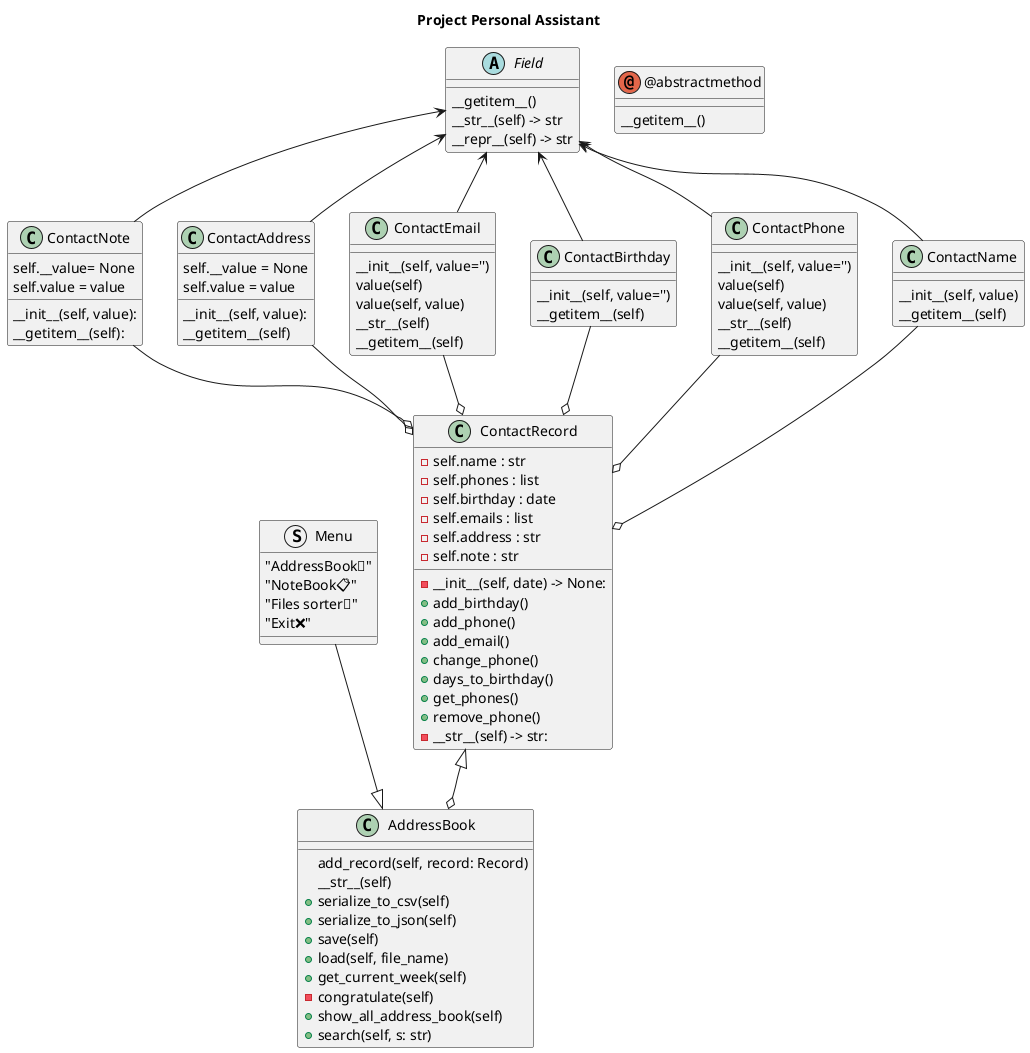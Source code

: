 @startuml
title Project Personal Assistant
struct "Menu" as Menu{
    "AddressBook📒"
    "NoteBook📋"
    "Files sorter📂"
    "Exit❌"
}

Menu --|> AddressBook
abstract class "Field" as Field {
    __getitem__()
    __str__(self) -> str
    __repr__(self) -> str
    }
annotation @abstractmethod {
    __getitem__()
    }
together{
    class "ContactName" as Name{
        __init__(self, value)
        __getitem__(self)
        }
    class "ContactPhone" as  Phone{
        __init__(self, value='')
        value(self)
        value(self, value)
        __str__(self)
        __getitem__(self)
        }
    class "ContactBirthday" as  Birthday{
        __init__(self, value='')
        __getitem__(self)
        }
    class "ContactEmail" as Email{
        __init__(self, value='')
        value(self)
        value(self, value)
        __str__(self)
        __getitem__(self)
        }
    class "ContactAddress" as  Address{
        __init__(self, value):
        self.__value = None
        self.value = value
        __getitem__(self)
        }
    class "ContactNote" as  Note{
        __init__(self, value):
        self.__value= None
        self.value = value
        __getitem__(self):
        }
    }
class "ContactRecord" as Record{
    -__init__(self, date) -> None:

    -self.name : str
    -self.phones : list
    -self.birthday : date
    -self.emails : list
    -self.address : str
    -self.note : str
    +add_birthday()
    +add_phone()
    +add_email()
    +change_phone()
    +days_to_birthday()
    +get_phones()
    +remove_phone()
    -__str__(self) -> str:
    }
class "AddressBook" as AddressBook{
    add_record(self, record: Record)
    __str__(self)
    +serialize_to_csv(self)
    +serialize_to_json(self)
    +save(self)
    +load(self, file_name)
    +get_current_week(self)
    -congratulate(self)
    +show_all_address_book(self)
    +search(self, s: str)
    }
    Name --o Record
    Phone --o Record
    Birthday --o Record
    Email --o Record
    Address --o Record
    Note --o Record

    Record<|--o AddressBook

    Field <-- Name
    Field <-- Phone
    Field <-- Birthday
    Field <-- Email
    Field <-- Address
    Field <-- Note
@enduml